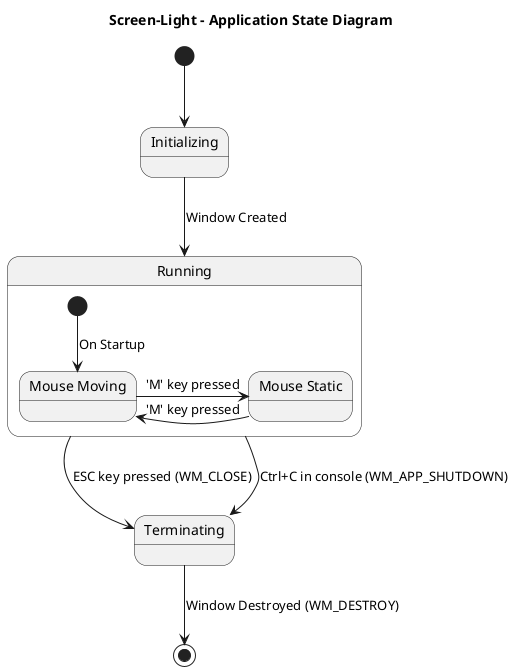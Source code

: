 @startuml
title Screen-Light - Application State Diagram

state "Running" as Running {
    state "Mouse Moving" as Moving
    state "Mouse Static" as Static

    [*] --> Moving: On Startup
    Moving -> Static: 'M' key pressed
    Static -> Moving: 'M' key pressed
}

[*] --> Initializing
Initializing --> Running: Window Created

Running --> Terminating: ESC key pressed (WM_CLOSE)
Running --> Terminating: Ctrl+C in console (WM_APP_SHUTDOWN)

Terminating --> [*]: Window Destroyed (WM_DESTROY)

@enduml